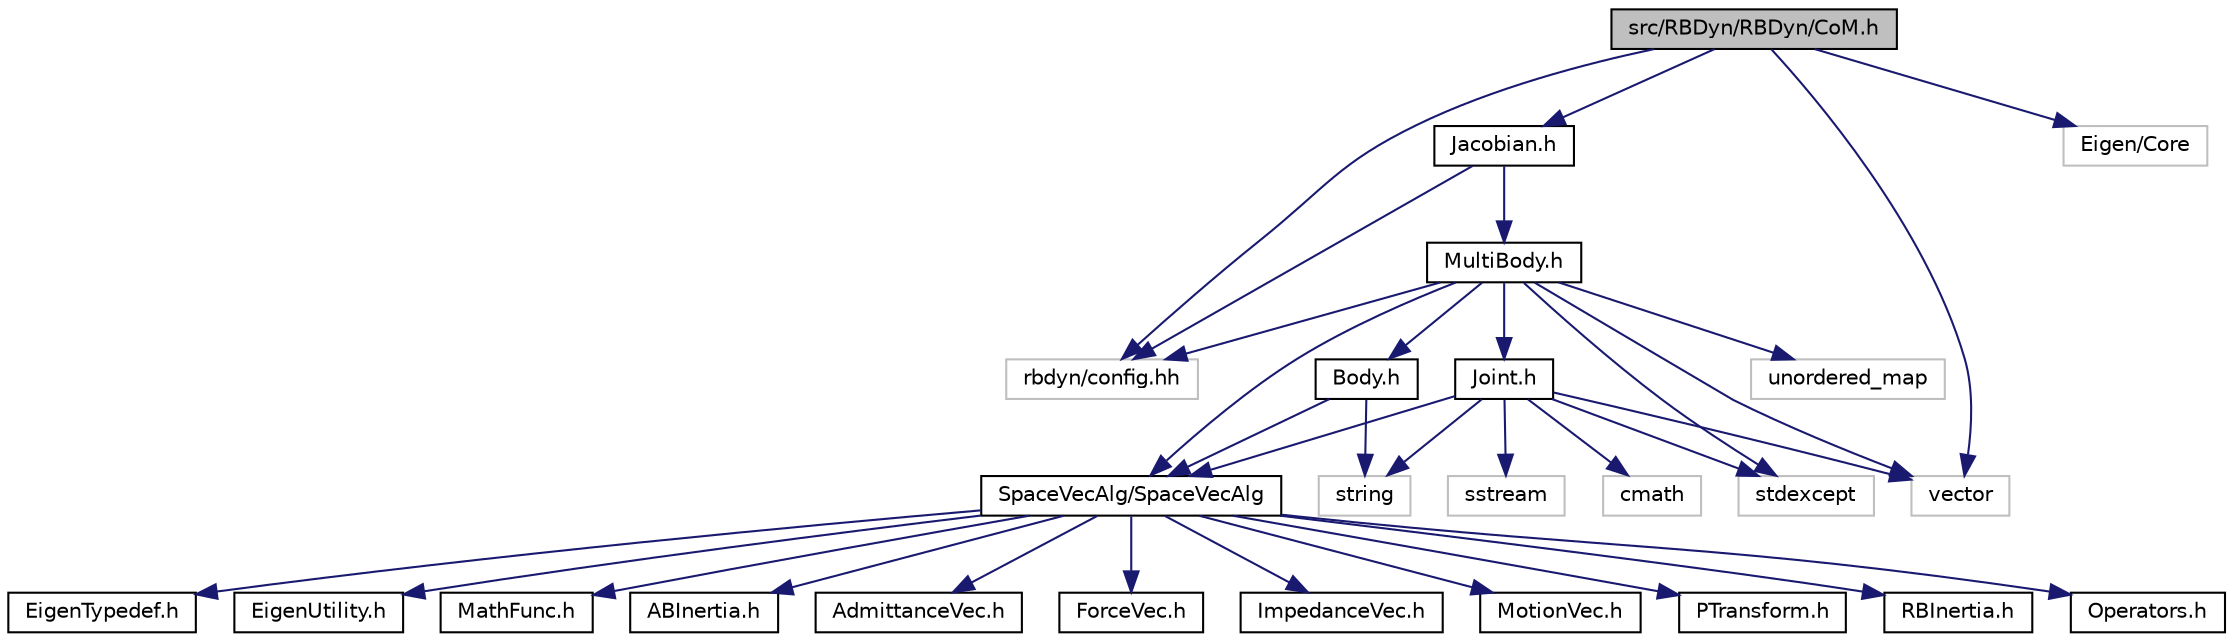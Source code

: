 digraph "src/RBDyn/RBDyn/CoM.h"
{
  edge [fontname="Helvetica",fontsize="10",labelfontname="Helvetica",labelfontsize="10"];
  node [fontname="Helvetica",fontsize="10",shape=record];
  Node0 [label="src/RBDyn/RBDyn/CoM.h",height=0.2,width=0.4,color="black", fillcolor="grey75", style="filled", fontcolor="black"];
  Node0 -> Node1 [color="midnightblue",fontsize="10",style="solid",fontname="Helvetica"];
  Node1 [label="vector",height=0.2,width=0.4,color="grey75", fillcolor="white", style="filled"];
  Node0 -> Node2 [color="midnightblue",fontsize="10",style="solid",fontname="Helvetica"];
  Node2 [label="Eigen/Core",height=0.2,width=0.4,color="grey75", fillcolor="white", style="filled"];
  Node0 -> Node3 [color="midnightblue",fontsize="10",style="solid",fontname="Helvetica"];
  Node3 [label="rbdyn/config.hh",height=0.2,width=0.4,color="grey75", fillcolor="white", style="filled"];
  Node0 -> Node4 [color="midnightblue",fontsize="10",style="solid",fontname="Helvetica"];
  Node4 [label="Jacobian.h",height=0.2,width=0.4,color="black", fillcolor="white", style="filled",URL="$Jacobian_8h.html"];
  Node4 -> Node3 [color="midnightblue",fontsize="10",style="solid",fontname="Helvetica"];
  Node4 -> Node5 [color="midnightblue",fontsize="10",style="solid",fontname="Helvetica"];
  Node5 [label="MultiBody.h",height=0.2,width=0.4,color="black", fillcolor="white", style="filled",URL="$MultiBody_8h.html"];
  Node5 -> Node6 [color="midnightblue",fontsize="10",style="solid",fontname="Helvetica"];
  Node6 [label="stdexcept",height=0.2,width=0.4,color="grey75", fillcolor="white", style="filled"];
  Node5 -> Node7 [color="midnightblue",fontsize="10",style="solid",fontname="Helvetica"];
  Node7 [label="unordered_map",height=0.2,width=0.4,color="grey75", fillcolor="white", style="filled"];
  Node5 -> Node1 [color="midnightblue",fontsize="10",style="solid",fontname="Helvetica"];
  Node5 -> Node8 [color="midnightblue",fontsize="10",style="solid",fontname="Helvetica"];
  Node8 [label="SpaceVecAlg/SpaceVecAlg",height=0.2,width=0.4,color="black", fillcolor="white", style="filled",URL="https://jrl-umi3218.github.io/SpaceVecAlg/doxygen/HEAD//SpaceVecAlg.doxytag$a00059.html"];
  Node8 -> Node9 [color="midnightblue",fontsize="10",style="solid",fontname="Helvetica"];
  Node9 [label="EigenTypedef.h",height=0.2,width=0.4,color="black", fillcolor="white", style="filled",URL="https://jrl-umi3218.github.io/SpaceVecAlg/doxygen/HEAD//SpaceVecAlg.doxytag$a00032.html"];
  Node8 -> Node10 [color="midnightblue",fontsize="10",style="solid",fontname="Helvetica"];
  Node10 [label="EigenUtility.h",height=0.2,width=0.4,color="black", fillcolor="white", style="filled",URL="https://jrl-umi3218.github.io/SpaceVecAlg/doxygen/HEAD//SpaceVecAlg.doxytag$a00035.html"];
  Node8 -> Node11 [color="midnightblue",fontsize="10",style="solid",fontname="Helvetica"];
  Node11 [label="MathFunc.h",height=0.2,width=0.4,color="black", fillcolor="white", style="filled",URL="https://jrl-umi3218.github.io/SpaceVecAlg/doxygen/HEAD//SpaceVecAlg.doxytag$a00044.html"];
  Node8 -> Node12 [color="midnightblue",fontsize="10",style="solid",fontname="Helvetica"];
  Node12 [label="ABInertia.h",height=0.2,width=0.4,color="black", fillcolor="white", style="filled",URL="https://jrl-umi3218.github.io/SpaceVecAlg/doxygen/HEAD//SpaceVecAlg.doxytag$a00023.html"];
  Node8 -> Node13 [color="midnightblue",fontsize="10",style="solid",fontname="Helvetica"];
  Node13 [label="AdmittanceVec.h",height=0.2,width=0.4,color="black", fillcolor="white", style="filled",URL="https://jrl-umi3218.github.io/SpaceVecAlg/doxygen/HEAD//SpaceVecAlg.doxytag$a00026.html"];
  Node8 -> Node14 [color="midnightblue",fontsize="10",style="solid",fontname="Helvetica"];
  Node14 [label="ForceVec.h",height=0.2,width=0.4,color="black", fillcolor="white", style="filled",URL="https://jrl-umi3218.github.io/SpaceVecAlg/doxygen/HEAD//SpaceVecAlg.doxytag$a00038.html"];
  Node8 -> Node15 [color="midnightblue",fontsize="10",style="solid",fontname="Helvetica"];
  Node15 [label="ImpedanceVec.h",height=0.2,width=0.4,color="black", fillcolor="white", style="filled",URL="https://jrl-umi3218.github.io/SpaceVecAlg/doxygen/HEAD//SpaceVecAlg.doxytag$a00041.html"];
  Node8 -> Node16 [color="midnightblue",fontsize="10",style="solid",fontname="Helvetica"];
  Node16 [label="MotionVec.h",height=0.2,width=0.4,color="black", fillcolor="white", style="filled",URL="https://jrl-umi3218.github.io/SpaceVecAlg/doxygen/HEAD//SpaceVecAlg.doxytag$a00047.html"];
  Node8 -> Node17 [color="midnightblue",fontsize="10",style="solid",fontname="Helvetica"];
  Node17 [label="PTransform.h",height=0.2,width=0.4,color="black", fillcolor="white", style="filled",URL="https://jrl-umi3218.github.io/SpaceVecAlg/doxygen/HEAD//SpaceVecAlg.doxytag$a00053.html"];
  Node8 -> Node18 [color="midnightblue",fontsize="10",style="solid",fontname="Helvetica"];
  Node18 [label="RBInertia.h",height=0.2,width=0.4,color="black", fillcolor="white", style="filled",URL="https://jrl-umi3218.github.io/SpaceVecAlg/doxygen/HEAD//SpaceVecAlg.doxytag$a00056.html"];
  Node8 -> Node19 [color="midnightblue",fontsize="10",style="solid",fontname="Helvetica"];
  Node19 [label="Operators.h",height=0.2,width=0.4,color="black", fillcolor="white", style="filled",URL="https://jrl-umi3218.github.io/SpaceVecAlg/doxygen/HEAD//SpaceVecAlg.doxytag$a00050.html"];
  Node5 -> Node3 [color="midnightblue",fontsize="10",style="solid",fontname="Helvetica"];
  Node5 -> Node20 [color="midnightblue",fontsize="10",style="solid",fontname="Helvetica"];
  Node20 [label="Body.h",height=0.2,width=0.4,color="black", fillcolor="white", style="filled",URL="$Body_8h.html"];
  Node20 -> Node21 [color="midnightblue",fontsize="10",style="solid",fontname="Helvetica"];
  Node21 [label="string",height=0.2,width=0.4,color="grey75", fillcolor="white", style="filled"];
  Node20 -> Node8 [color="midnightblue",fontsize="10",style="solid",fontname="Helvetica"];
  Node5 -> Node22 [color="midnightblue",fontsize="10",style="solid",fontname="Helvetica"];
  Node22 [label="Joint.h",height=0.2,width=0.4,color="black", fillcolor="white", style="filled",URL="$Joint_8h.html"];
  Node22 -> Node23 [color="midnightblue",fontsize="10",style="solid",fontname="Helvetica"];
  Node23 [label="cmath",height=0.2,width=0.4,color="grey75", fillcolor="white", style="filled"];
  Node22 -> Node24 [color="midnightblue",fontsize="10",style="solid",fontname="Helvetica"];
  Node24 [label="sstream",height=0.2,width=0.4,color="grey75", fillcolor="white", style="filled"];
  Node22 -> Node6 [color="midnightblue",fontsize="10",style="solid",fontname="Helvetica"];
  Node22 -> Node21 [color="midnightblue",fontsize="10",style="solid",fontname="Helvetica"];
  Node22 -> Node1 [color="midnightblue",fontsize="10",style="solid",fontname="Helvetica"];
  Node22 -> Node8 [color="midnightblue",fontsize="10",style="solid",fontname="Helvetica"];
}
